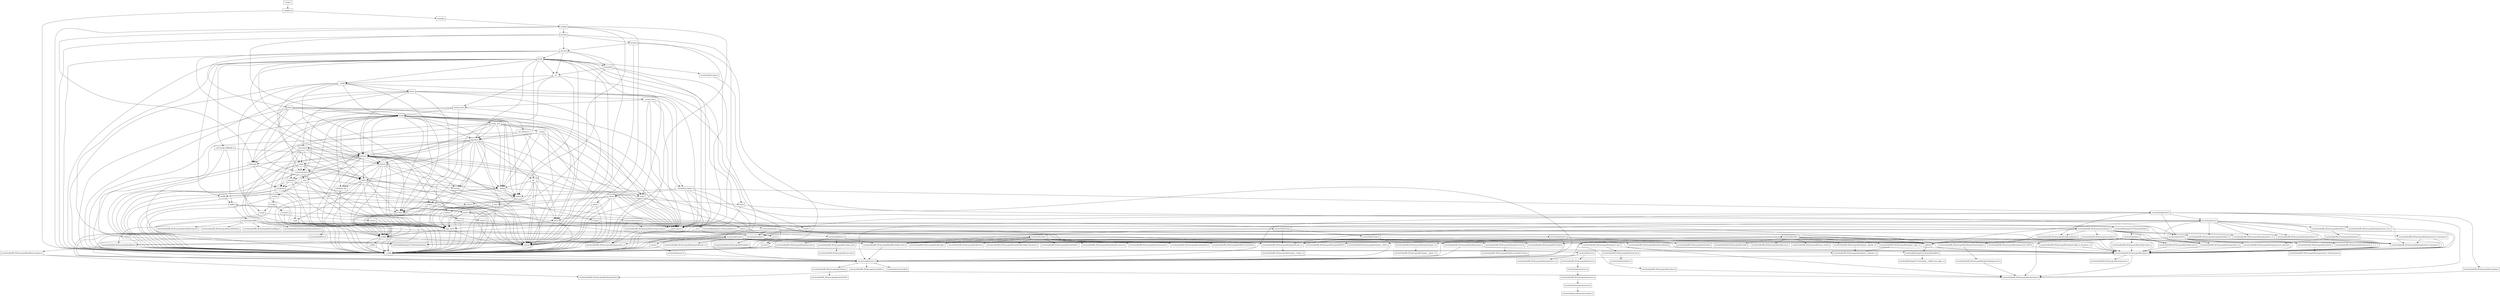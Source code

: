 digraph "dependencies" {
  header_0 [ shape="box", label="\<stdin\>" ];
  header_1 [ shape="box", label="complex.h" ];
  header_10 [ shape="box", label="/usr/include/pthread.h" ];
  header_100 [ shape="box", label="/usr/include/x86_64-linux-gnu/bits/stdint-uintn.h" ];
  header_101 [ shape="box", label="__debug" ];
  header_102 [ shape="box", label="cstdio" ];
  header_103 [ shape="box", label="stdio.h" ];
  header_104 [ shape="box", label="/usr/include/stdio.h" ];
  header_105 [ shape="box", label="/usr/include/x86_64-linux-gnu/bits/types/__fpos_t.h" ];
  header_106 [ shape="box", label="/usr/include/x86_64-linux-gnu/bits/types/__fpos64_t.h" ];
  header_107 [ shape="box", label="/usr/include/x86_64-linux-gnu/bits/types/struct_FILE.h" ];
  header_108 [ shape="box", label="/usr/include/x86_64-linux-gnu/bits/types/cookie_io_functions_t.h" ];
  header_109 [ shape="box", label="/usr/include/x86_64-linux-gnu/bits/stdio_lim.h" ];
  header_11 [ shape="box", label="ccomplex" ];
  header_110 [ shape="box", label="/usr/include/x86_64-linux-gnu/bits/sys_errlist.h" ];
  header_111 [ shape="box", label="/usr/include/x86_64-linux-gnu/bits/stdio.h" ];
  header_112 [ shape="box", label="memory" ];
  header_113 [ shape="box", label="typeinfo" ];
  header_114 [ shape="box", label="new" ];
  header_115 [ shape="box", label="iterator" ];
  header_116 [ shape="box", label="__functional_base" ];
  header_117 [ shape="box", label="tuple" ];
  header_118 [ shape="box", label="cassert" ];
  header_119 [ shape="box", label="/usr/include/assert.h" ];
  header_12 [ shape="box", label="complex" ];
  header_120 [ shape="box", label="atomic" ];
  header_121 [ shape="box", label="functional" ];
  header_122 [ shape="box", label="bit" ];
  header_123 [ shape="box", label="cwchar" ];
  header_124 [ shape="box", label="cwctype" ];
  header_125 [ shape="box", label="cctype" ];
  header_126 [ shape="box", label="ctype.h" ];
  header_127 [ shape="box", label="/usr/include/ctype.h" ];
  header_128 [ shape="box", label="wctype.h" ];
  header_129 [ shape="box", label="/usr/include/wctype.h" ];
  header_13 [ shape="box", label="type_traits" ];
  header_130 [ shape="box", label="/usr/include/x86_64-linux-gnu/bits/wctype-wchar.h" ];
  header_131 [ shape="box", label="mutex" ];
  header_132 [ shape="box", label="__mutex_base" ];
  header_133 [ shape="box", label="chrono" ];
  header_134 [ shape="box", label="ctime" ];
  header_135 [ shape="box", label="/usr/include/time.h" ];
  header_136 [ shape="box", label="/usr/include/x86_64-linux-gnu/bits/time.h" ];
  header_137 [ shape="box", label="/usr/include/x86_64-linux-gnu/bits/timex.h" ];
  header_138 [ shape="box", label="/usr/include/x86_64-linux-gnu/bits/types/struct_tm.h" ];
  header_139 [ shape="box", label="/usr/include/x86_64-linux-gnu/bits/types/struct_itimerspec.h" ];
  header_14 [ shape="box", label="cstddef" ];
  header_140 [ shape="box", label="ratio" ];
  header_141 [ shape="box", label="climits" ];
  header_142 [ shape="box", label="limits.h" ];
  header_143 [ shape="box", label="/usr/local/lib/clang/10.0.0/include/limits.h" ];
  header_144 [ shape="box", label="/usr/include/limits.h" ];
  header_145 [ shape="box", label="/usr/include/x86_64-linux-gnu/bits/posix1_lim.h" ];
  header_146 [ shape="box", label="/usr/include/x86_64-linux-gnu/bits/local_lim.h" ];
  header_147 [ shape="box", label="/usr/include/linux/limits.h" ];
  header_148 [ shape="box", label="/usr/include/x86_64-linux-gnu/bits/posix2_lim.h" ];
  header_149 [ shape="box", label="/usr/include/x86_64-linux-gnu/bits/xopen_lim.h" ];
  header_15 [ shape="box", label="version" ];
  header_150 [ shape="box", label="/usr/include/x86_64-linux-gnu/bits/uio_lim.h" ];
  header_151 [ shape="box", label="system_error" ];
  header_152 [ shape="box", label="__errc" ];
  header_153 [ shape="box", label="cerrno" ];
  header_154 [ shape="box", label="errno.h" ];
  header_155 [ shape="box", label="/usr/include/errno.h" ];
  header_156 [ shape="box", label="/usr/include/x86_64-linux-gnu/bits/errno.h" ];
  header_157 [ shape="box", label="/usr/include/linux/errno.h" ];
  header_158 [ shape="box", label="/usr/include/x86_64-linux-gnu/asm/errno.h" ];
  header_159 [ shape="box", label="/usr/include/asm-generic/errno.h" ];
  header_16 [ shape="box", label="/usr/local/lib/clang/10.0.0/include/stddef.h" ];
  header_160 [ shape="box", label="/usr/include/asm-generic/errno-base.h" ];
  header_161 [ shape="box", label="/usr/include/x86_64-linux-gnu/bits/types/error_t.h" ];
  header_162 [ shape="box", label="__threading_support" ];
  header_163 [ shape="box", label="/usr/include/sched.h" ];
  header_164 [ shape="box", label="/usr/include/x86_64-linux-gnu/bits/sched.h" ];
  header_165 [ shape="box", label="/usr/include/x86_64-linux-gnu/bits/types/struct_sched_param.h" ];
  header_166 [ shape="box", label="/usr/include/x86_64-linux-gnu/bits/cpu-set.h" ];
  header_167 [ shape="box", label="/usr/include/x86_64-linux-gnu/bits/setjmp.h" ];
  header_168 [ shape="box", label="locale.h" ];
  header_169 [ shape="box", label="/usr/include/locale.h" ];
  header_17 [ shape="box", label="/usr/local/lib/clang/10.0.0/include/__stddef_max_align_t.h" ];
  header_170 [ shape="box", label="/usr/include/x86_64-linux-gnu/bits/locale.h" ];
  header_171 [ shape="box", label="streambuf" ];
  header_172 [ shape="box", label="locale" ];
  header_173 [ shape="box", label="cstdarg" ];
  header_174 [ shape="box", label="/usr/include/nl_types.h" ];
  header_175 [ shape="box", label="__bsd_locale_fallbacks.h" ];
  header_176 [ shape="box", label="bitset" ];
  header_177 [ shape="box", label="__bit_reference" ];
  header_178 [ shape="box", label="istream" ];
  header_18 [ shape="box", label="__nullptr" ];
  header_19 [ shape="box", label="stdexcept" ];
  header_2 [ shape="box", label="__config" ];
  header_20 [ shape="box", label="exception" ];
  header_21 [ shape="box", label="cstdlib" ];
  header_22 [ shape="box", label="stdlib.h" ];
  header_23 [ shape="box", label="/usr/include/stdlib.h" ];
  header_24 [ shape="box", label="/usr/include/x86_64-linux-gnu/bits/libc-header-start.h" ];
  header_25 [ shape="box", label="stddef.h" ];
  header_26 [ shape="box", label="/usr/include/x86_64-linux-gnu/bits/waitflags.h" ];
  header_27 [ shape="box", label="/usr/include/x86_64-linux-gnu/bits/waitstatus.h" ];
  header_28 [ shape="box", label="/usr/include/x86_64-linux-gnu/bits/floatn.h" ];
  header_29 [ shape="box", label="/usr/include/x86_64-linux-gnu/bits/floatn-common.h" ];
  header_3 [ shape="box", label="/usr/include/features.h" ];
  header_30 [ shape="box", label="/usr/include/x86_64-linux-gnu/bits/types/locale_t.h" ];
  header_31 [ shape="box", label="/usr/include/x86_64-linux-gnu/bits/types/__locale_t.h" ];
  header_32 [ shape="box", label="/usr/include/x86_64-linux-gnu/sys/types.h" ];
  header_33 [ shape="box", label="/usr/include/x86_64-linux-gnu/bits/types.h" ];
  header_34 [ shape="box", label="/usr/include/x86_64-linux-gnu/bits/typesizes.h" ];
  header_35 [ shape="box", label="/usr/include/x86_64-linux-gnu/bits/types/clock_t.h" ];
  header_36 [ shape="box", label="/usr/include/x86_64-linux-gnu/bits/types/clockid_t.h" ];
  header_37 [ shape="box", label="/usr/include/x86_64-linux-gnu/bits/types/time_t.h" ];
  header_38 [ shape="box", label="/usr/include/x86_64-linux-gnu/bits/types/timer_t.h" ];
  header_39 [ shape="box", label="/usr/include/x86_64-linux-gnu/bits/stdint-intn.h" ];
  header_4 [ shape="box", label="/usr/include/stdc-predef.h" ];
  header_40 [ shape="box", label="/usr/include/endian.h" ];
  header_41 [ shape="box", label="/usr/include/x86_64-linux-gnu/bits/endian.h" ];
  header_42 [ shape="box", label="/usr/include/x86_64-linux-gnu/bits/byteswap.h" ];
  header_43 [ shape="box", label="/usr/include/x86_64-linux-gnu/bits/uintn-identity.h" ];
  header_44 [ shape="box", label="/usr/include/x86_64-linux-gnu/sys/select.h" ];
  header_45 [ shape="box", label="/usr/include/x86_64-linux-gnu/bits/select.h" ];
  header_46 [ shape="box", label="/usr/include/x86_64-linux-gnu/bits/types/sigset_t.h" ];
  header_47 [ shape="box", label="/usr/include/x86_64-linux-gnu/bits/types/__sigset_t.h" ];
  header_48 [ shape="box", label="/usr/include/x86_64-linux-gnu/bits/types/struct_timeval.h" ];
  header_49 [ shape="box", label="/usr/include/x86_64-linux-gnu/bits/types/struct_timespec.h" ];
  header_5 [ shape="box", label="/usr/include/x86_64-linux-gnu/sys/cdefs.h" ];
  header_50 [ shape="box", label="/usr/include/x86_64-linux-gnu/bits/pthreadtypes.h" ];
  header_51 [ shape="box", label="/usr/include/x86_64-linux-gnu/bits/thread-shared-types.h" ];
  header_52 [ shape="box", label="/usr/include/x86_64-linux-gnu/bits/pthreadtypes-arch.h" ];
  header_53 [ shape="box", label="/usr/include/alloca.h" ];
  header_54 [ shape="box", label="/usr/include/x86_64-linux-gnu/bits/stdlib-bsearch.h" ];
  header_55 [ shape="box", label="/usr/include/x86_64-linux-gnu/bits/stdlib-float.h" ];
  header_56 [ shape="box", label="math.h" ];
  header_57 [ shape="box", label="/usr/include/math.h" ];
  header_58 [ shape="box", label="/usr/include/x86_64-linux-gnu/bits/math-vector.h" ];
  header_59 [ shape="box", label="/usr/include/x86_64-linux-gnu/bits/libm-simd-decl-stubs.h" ];
  header_6 [ shape="box", label="/usr/include/x86_64-linux-gnu/bits/wordsize.h" ];
  header_60 [ shape="box", label="/usr/include/x86_64-linux-gnu/bits/flt-eval-method.h" ];
  header_61 [ shape="box", label="/usr/include/x86_64-linux-gnu/bits/fp-logb.h" ];
  header_62 [ shape="box", label="/usr/include/x86_64-linux-gnu/bits/fp-fast.h" ];
  header_63 [ shape="box", label="/usr/include/x86_64-linux-gnu/bits/mathcalls-helper-functions.h" ];
  header_64 [ shape="box", label="/usr/include/x86_64-linux-gnu/bits/mathcalls.h" ];
  header_65 [ shape="box", label="/usr/include/x86_64-linux-gnu/bits/mathcalls-narrow.h" ];
  header_66 [ shape="box", label="/usr/include/x86_64-linux-gnu/bits/iscanonical.h" ];
  header_67 [ shape="box", label="/usr/include/x86_64-linux-gnu/bits/mathinline.h" ];
  header_68 [ shape="box", label="limits" ];
  header_69 [ shape="box", label="__undef_macros" ];
  header_7 [ shape="box", label="/usr/include/x86_64-linux-gnu/bits/long-double.h" ];
  header_70 [ shape="box", label="iosfwd" ];
  header_71 [ shape="box", label="wchar.h" ];
  header_72 [ shape="box", label="/usr/include/wchar.h" ];
  header_73 [ shape="box", label="/usr/local/lib/clang/10.0.0/include/stdarg.h" ];
  header_74 [ shape="box", label="/usr/include/x86_64-linux-gnu/bits/wchar.h" ];
  header_75 [ shape="box", label="/usr/include/x86_64-linux-gnu/bits/types/wint_t.h" ];
  header_76 [ shape="box", label="/usr/include/x86_64-linux-gnu/bits/types/mbstate_t.h" ];
  header_77 [ shape="box", label="/usr/include/x86_64-linux-gnu/bits/types/__mbstate_t.h" ];
  header_78 [ shape="box", label="/usr/include/x86_64-linux-gnu/bits/types/__FILE.h" ];
  header_79 [ shape="box", label="/usr/include/x86_64-linux-gnu/bits/types/FILE.h" ];
  header_8 [ shape="box", label="/usr/include/x86_64-linux-gnu/gnu/stubs.h" ];
  header_80 [ shape="box", label="cmath" ];
  header_81 [ shape="box", label="sstream" ];
  header_82 [ shape="box", label="ostream" ];
  header_83 [ shape="box", label="ios" ];
  header_84 [ shape="box", label="__locale" ];
  header_85 [ shape="box", label="string" ];
  header_86 [ shape="box", label="string_view" ];
  header_87 [ shape="box", label="__string" ];
  header_88 [ shape="box", label="algorithm" ];
  header_89 [ shape="box", label="initializer_list" ];
  header_9 [ shape="box", label="/usr/include/x86_64-linux-gnu/gnu/stubs-64.h" ];
  header_90 [ shape="box", label="cstring" ];
  header_91 [ shape="box", label="string.h" ];
  header_92 [ shape="box", label="/usr/include/string.h" ];
  header_93 [ shape="box", label="/usr/include/strings.h" ];
  header_94 [ shape="box", label="utility" ];
  header_95 [ shape="box", label="__tuple" ];
  header_96 [ shape="box", label="cstdint" ];
  header_97 [ shape="box", label="stdint.h" ];
  header_98 [ shape="box", label="/usr/local/lib/clang/10.0.0/include/stdint.h" ];
  header_99 [ shape="box", label="/usr/include/stdint.h" ];
  header_118 -> header_2;
  header_118 -> header_119;
  header_119 -> header_3;
  header_68 -> header_69;
  header_68 -> header_15;
  header_68 -> header_2;
  header_68 -> header_13;
  header_167 -> header_6;
  header_114 -> header_14;
  header_114 -> header_15;
  header_114 -> header_2;
  header_114 -> header_20;
  header_114 -> header_13;
  header_164 -> header_165;
  header_115 -> header_14;
  header_115 -> header_15;
  header_115 -> header_13;
  header_115 -> header_89;
  header_115 -> header_70;
  header_115 -> header_2;
  header_115 -> header_116;
  header_115 -> header_101;
  header_163 -> header_25;
  header_163 -> header_37;
  header_163 -> header_33;
  header_163 -> header_3;
  header_163 -> header_166;
  header_163 -> header_49;
  header_163 -> header_164;
  header_72 -> header_28;
  header_72 -> header_25;
  header_72 -> header_24;
  header_72 -> header_30;
  header_72 -> header_73;
  header_72 -> header_76;
  header_72 -> header_74;
  header_72 -> header_75;
  header_72 -> header_78;
  header_72 -> header_79;
  header_70 -> header_71;
  header_70 -> header_2;
  header_71 -> header_72;
  header_71 -> header_2;
  header_76 -> header_77;
  header_116 -> header_13;
  header_116 -> header_20;
  header_116 -> header_2;
  header_116 -> header_94;
  header_116 -> header_114;
  header_116 -> header_113;
  header_117 -> header_14;
  header_117 -> header_15;
  header_117 -> header_13;
  header_117 -> header_116;
  header_117 -> header_2;
  header_117 -> header_94;
  header_117 -> header_95;
  header_112 -> header_14;
  header_112 -> header_15;
  header_112 -> header_13;
  header_112 -> header_69;
  header_112 -> header_120;
  header_112 -> header_19;
  header_112 -> header_113;
  header_112 -> header_116;
  header_112 -> header_70;
  header_112 -> header_2;
  header_112 -> header_118;
  header_112 -> header_117;
  header_112 -> header_94;
  header_112 -> header_68;
  header_112 -> header_114;
  header_112 -> header_115;
  header_112 -> header_90;
  header_112 -> header_96;
  header_113 -> header_14;
  header_113 -> header_96;
  header_113 -> header_2;
  header_113 -> header_20;
  header_169 -> header_25;
  header_169 -> header_170;
  header_169 -> header_3;
  header_169 -> header_30;
  header_168 -> header_169;
  header_168 -> header_2;
  header_46 -> header_47;
  header_45 -> header_6;
  header_44 -> header_37;
  header_44 -> header_33;
  header_44 -> header_46;
  header_44 -> header_45;
  header_44 -> header_3;
  header_44 -> header_49;
  header_44 -> header_48;
  header_43 -> header_33;
  header_42 -> header_3;
  header_42 -> header_33;
  header_40 -> header_43;
  header_40 -> header_3;
  header_40 -> header_41;
  header_40 -> header_42;
  header_105 -> header_33;
  header_105 -> header_77;
  header_104 -> header_79;
  header_104 -> header_25;
  header_104 -> header_24;
  header_104 -> header_33;
  header_104 -> header_73;
  header_104 -> header_109;
  header_104 -> header_108;
  header_104 -> header_105;
  header_104 -> header_78;
  header_104 -> header_106;
  header_104 -> header_107;
  header_104 -> header_110;
  header_104 -> header_111;
  header_107 -> header_33;
  header_106 -> header_33;
  header_106 -> header_77;
  header_101 -> header_14;
  header_101 -> header_21;
  header_101 -> header_70;
  header_101 -> header_2;
  header_101 -> header_102;
  header_100 -> header_33;
  header_49 -> header_33;
  header_48 -> header_33;
  header_5 -> header_6;
  header_5 -> header_7;
  header_2 -> header_3;
  header_3 -> header_4;
  header_3 -> header_5;
  header_3 -> header_8;
  header_0 -> header_1;
  header_1 -> header_2;
  header_1 -> header_11;
  header_8 -> header_9;
  header_58 -> header_59;
  header_50 -> header_51;
  header_51 -> header_52;
  header_52 -> header_6;
  header_53 -> header_25;
  header_53 -> header_3;
  header_56 -> header_68;
  header_56 -> header_57;
  header_56 -> header_2;
  header_56 -> header_13;
  header_56 -> header_22;
  header_57 -> header_58;
  header_57 -> header_28;
  header_57 -> header_24;
  header_57 -> header_33;
  header_57 -> header_61;
  header_57 -> header_60;
  header_57 -> header_63;
  header_57 -> header_62;
  header_57 -> header_65;
  header_57 -> header_64;
  header_57 -> header_67;
  header_57 -> header_66;
  header_130 -> header_40;
  header_130 -> header_33;
  header_130 -> header_75;
  header_131 -> header_15;
  header_131 -> header_132;
  header_131 -> header_2;
  header_131 -> header_121;
  header_131 -> header_162;
  header_131 -> header_69;
  header_131 -> header_117;
  header_131 -> header_96;
  header_131 -> header_112;
  header_132 -> header_69;
  header_132 -> header_162;
  header_132 -> header_133;
  header_132 -> header_2;
  header_132 -> header_151;
  header_133 -> header_15;
  header_133 -> header_2;
  header_133 -> header_140;
  header_133 -> header_13;
  header_133 -> header_134;
  header_133 -> header_69;
  header_133 -> header_68;
  header_134 -> header_2;
  header_134 -> header_135;
  header_135 -> header_38;
  header_135 -> header_25;
  header_135 -> header_37;
  header_135 -> header_35;
  header_135 -> header_30;
  header_135 -> header_36;
  header_135 -> header_3;
  header_135 -> header_136;
  header_135 -> header_138;
  header_135 -> header_139;
  header_135 -> header_49;
  header_136 -> header_33;
  header_136 -> header_137;
  header_137 -> header_33;
  header_137 -> header_48;
  header_138 -> header_33;
  header_139 -> header_33;
  header_139 -> header_49;
  header_29 -> header_7;
  header_29 -> header_3;
  header_28 -> header_29;
  header_28 -> header_3;
  header_25 -> header_16;
  header_24 -> header_3;
  header_21 -> header_2;
  header_21 -> header_22;
  header_20 -> header_14;
  header_20 -> header_21;
  header_20 -> header_15;
  header_20 -> header_2;
  header_20 -> header_13;
  header_23 -> header_53;
  header_23 -> header_54;
  header_23 -> header_28;
  header_23 -> header_25;
  header_23 -> header_24;
  header_23 -> header_27;
  header_23 -> header_26;
  header_23 -> header_32;
  header_23 -> header_55;
  header_23 -> header_30;
  header_22 -> header_2;
  header_22 -> header_56;
  header_22 -> header_23;
  header_127 -> header_40;
  header_127 -> header_3;
  header_127 -> header_30;
  header_127 -> header_33;
  header_126 -> header_127;
  header_126 -> header_2;
  header_125 -> header_126;
  header_125 -> header_2;
  header_124 -> header_125;
  header_124 -> header_2;
  header_124 -> header_128;
  header_123 -> header_71;
  header_123 -> header_124;
  header_123 -> header_2;
  header_122 -> header_15;
  header_122 -> header_13;
  header_122 -> header_2;
  header_122 -> header_69;
  header_122 -> header_68;
  header_122 -> header_101;
  header_121 -> header_15;
  header_121 -> header_13;
  header_121 -> header_20;
  header_121 -> header_116;
  header_121 -> header_2;
  header_121 -> header_94;
  header_121 -> header_117;
  header_121 -> header_112;
  header_121 -> header_113;
  header_120 -> header_14;
  header_120 -> header_15;
  header_120 -> header_96;
  header_120 -> header_2;
  header_120 -> header_13;
  header_129 -> header_130;
  header_129 -> header_75;
  header_129 -> header_3;
  header_129 -> header_30;
  header_129 -> header_33;
  header_128 -> header_2;
  header_128 -> header_129;
  header_38 -> header_33;
  header_39 -> header_33;
  header_36 -> header_33;
  header_37 -> header_33;
  header_35 -> header_33;
  header_32 -> header_38;
  header_32 -> header_39;
  header_32 -> header_36;
  header_32 -> header_37;
  header_32 -> header_35;
  header_32 -> header_50;
  header_32 -> header_33;
  header_32 -> header_25;
  header_32 -> header_44;
  header_32 -> header_3;
  header_32 -> header_40;
  header_33 -> header_6;
  header_33 -> header_34;
  header_33 -> header_3;
  header_30 -> header_31;
  header_152 -> header_153;
  header_152 -> header_2;
  header_153 -> header_2;
  header_153 -> header_154;
  header_151 -> header_152;
  header_151 -> header_116;
  header_151 -> header_19;
  header_151 -> header_85;
  header_151 -> header_13;
  header_156 -> header_157;
  header_157 -> header_158;
  header_154 -> header_2;
  header_154 -> header_155;
  header_155 -> header_161;
  header_155 -> header_156;
  header_155 -> header_3;
  header_158 -> header_159;
  header_159 -> header_160;
  header_108 -> header_33;
  header_89 -> header_14;
  header_89 -> header_2;
  header_88 -> header_14;
  header_88 -> header_15;
  header_88 -> header_13;
  header_88 -> header_112;
  header_88 -> header_101;
  header_88 -> header_69;
  header_88 -> header_89;
  header_88 -> header_2;
  header_88 -> header_122;
  header_88 -> header_121;
  header_88 -> header_94;
  header_88 -> header_115;
  header_88 -> header_90;
  header_83 -> header_120;
  header_83 -> header_70;
  header_83 -> header_151;
  header_83 -> header_2;
  header_83 -> header_84;
  header_82 -> header_15;
  header_82 -> header_176;
  header_82 -> header_171;
  header_82 -> header_172;
  header_82 -> header_2;
  header_82 -> header_83;
  header_82 -> header_115;
  header_81 -> header_69;
  header_81 -> header_82;
  header_81 -> header_2;
  header_81 -> header_178;
  header_81 -> header_85;
  header_80 -> header_15;
  header_80 -> header_2;
  header_80 -> header_56;
  header_87 -> header_101;
  header_87 -> header_88;
  header_87 -> header_2;
  header_87 -> header_69;
  header_87 -> header_112;
  header_87 -> header_102;
  header_86 -> header_15;
  header_86 -> header_101;
  header_86 -> header_19;
  header_86 -> header_88;
  header_86 -> header_2;
  header_86 -> header_69;
  header_86 -> header_68;
  header_86 -> header_115;
  header_86 -> header_87;
  header_85 -> header_15;
  header_85 -> header_13;
  header_85 -> header_112;
  header_85 -> header_101;
  header_85 -> header_19;
  header_85 -> header_116;
  header_85 -> header_70;
  header_85 -> header_88;
  header_85 -> header_2;
  header_85 -> header_69;
  header_85 -> header_94;
  header_85 -> header_123;
  header_85 -> header_96;
  header_85 -> header_115;
  header_85 -> header_90;
  header_85 -> header_86;
  header_85 -> header_89;
  header_85 -> header_102;
  header_84 -> header_131;
  header_84 -> header_125;
  header_84 -> header_168;
  header_84 -> header_2;
  header_84 -> header_94;
  header_84 -> header_96;
  header_84 -> header_112;
  header_84 -> header_85;
  header_141 -> header_142;
  header_141 -> header_2;
  header_140 -> header_141;
  header_140 -> header_69;
  header_140 -> header_96;
  header_140 -> header_2;
  header_140 -> header_13;
  header_143 -> header_144;
  header_142 -> header_143;
  header_142 -> header_2;
  header_145 -> header_6;
  header_145 -> header_146;
  header_144 -> header_149;
  header_144 -> header_24;
  header_144 -> header_145;
  header_144 -> header_148;
  header_146 -> header_147;
  header_149 -> header_150;
  header_103 -> header_104;
  header_103 -> header_2;
  header_102 -> header_2;
  header_102 -> header_103;
  header_14 -> header_15;
  header_14 -> header_16;
  header_14 -> header_18;
  header_14 -> header_2;
  header_15 -> header_2;
  header_16 -> header_17;
  header_10 -> header_50;
  header_10 -> header_6;
  header_10 -> header_135;
  header_10 -> header_40;
  header_10 -> header_163;
  header_10 -> header_167;
  header_10 -> header_49;
  header_10 -> header_3;
  header_11 -> header_12;
  header_12 -> header_15;
  header_12 -> header_13;
  header_12 -> header_19;
  header_12 -> header_2;
  header_12 -> header_81;
  header_12 -> header_80;
  header_13 -> header_14;
  header_13 -> header_15;
  header_13 -> header_2;
  header_18 -> header_2;
  header_19 -> header_70;
  header_19 -> header_2;
  header_19 -> header_20;
  header_98 -> header_99;
  header_99 -> header_39;
  header_99 -> header_24;
  header_99 -> header_33;
  header_99 -> header_6;
  header_99 -> header_74;
  header_99 -> header_100;
  header_94 -> header_14;
  header_94 -> header_15;
  header_94 -> header_13;
  header_94 -> header_101;
  header_94 -> header_89;
  header_94 -> header_2;
  header_94 -> header_95;
  header_94 -> header_96;
  header_94 -> header_90;
  header_95 -> header_14;
  header_95 -> header_2;
  header_95 -> header_13;
  header_96 -> header_97;
  header_96 -> header_2;
  header_97 -> header_98;
  header_97 -> header_2;
  header_90 -> header_2;
  header_90 -> header_91;
  header_91 -> header_2;
  header_91 -> header_92;
  header_92 -> header_25;
  header_92 -> header_24;
  header_92 -> header_30;
  header_92 -> header_93;
  header_93 -> header_25;
  header_93 -> header_3;
  header_93 -> header_30;
  header_174 -> header_3;
  header_175 -> header_73;
  header_175 -> header_112;
  header_175 -> header_22;
  header_176 -> header_14;
  header_176 -> header_141;
  header_176 -> header_177;
  header_176 -> header_19;
  header_176 -> header_69;
  header_176 -> header_70;
  header_176 -> header_2;
  header_176 -> header_116;
  header_176 -> header_85;
  header_177 -> header_69;
  header_177 -> header_88;
  header_177 -> header_2;
  header_177 -> header_122;
  header_171 -> header_83;
  header_171 -> header_69;
  header_171 -> header_70;
  header_171 -> header_2;
  header_172 -> header_174;
  header_172 -> header_15;
  header_172 -> header_171;
  header_172 -> header_173;
  header_172 -> header_101;
  header_172 -> header_134;
  header_172 -> header_21;
  header_172 -> header_102;
  header_172 -> header_69;
  header_172 -> header_88;
  header_172 -> header_2;
  header_172 -> header_83;
  header_172 -> header_68;
  header_172 -> header_115;
  header_172 -> header_112;
  header_172 -> header_175;
  header_172 -> header_84;
  header_173 -> header_73;
  header_173 -> header_2;
  header_178 -> header_69;
  header_178 -> header_15;
  header_178 -> header_2;
  header_178 -> header_82;
  header_162 -> header_10;
  header_162 -> header_154;
  header_162 -> header_69;
  header_162 -> header_70;
  header_162 -> header_133;
  header_162 -> header_2;
  header_162 -> header_163;
}